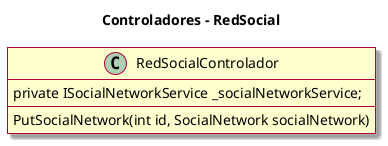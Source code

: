 @startuml presentacion
skin rose
skinparam linetype polyline

title Controladores - RedSocial

class RedSocialControlador {
    private ISocialNetworkService _socialNetworkService;
    PutSocialNetwork(int id, SocialNetwork socialNetwork)
}
@enduml